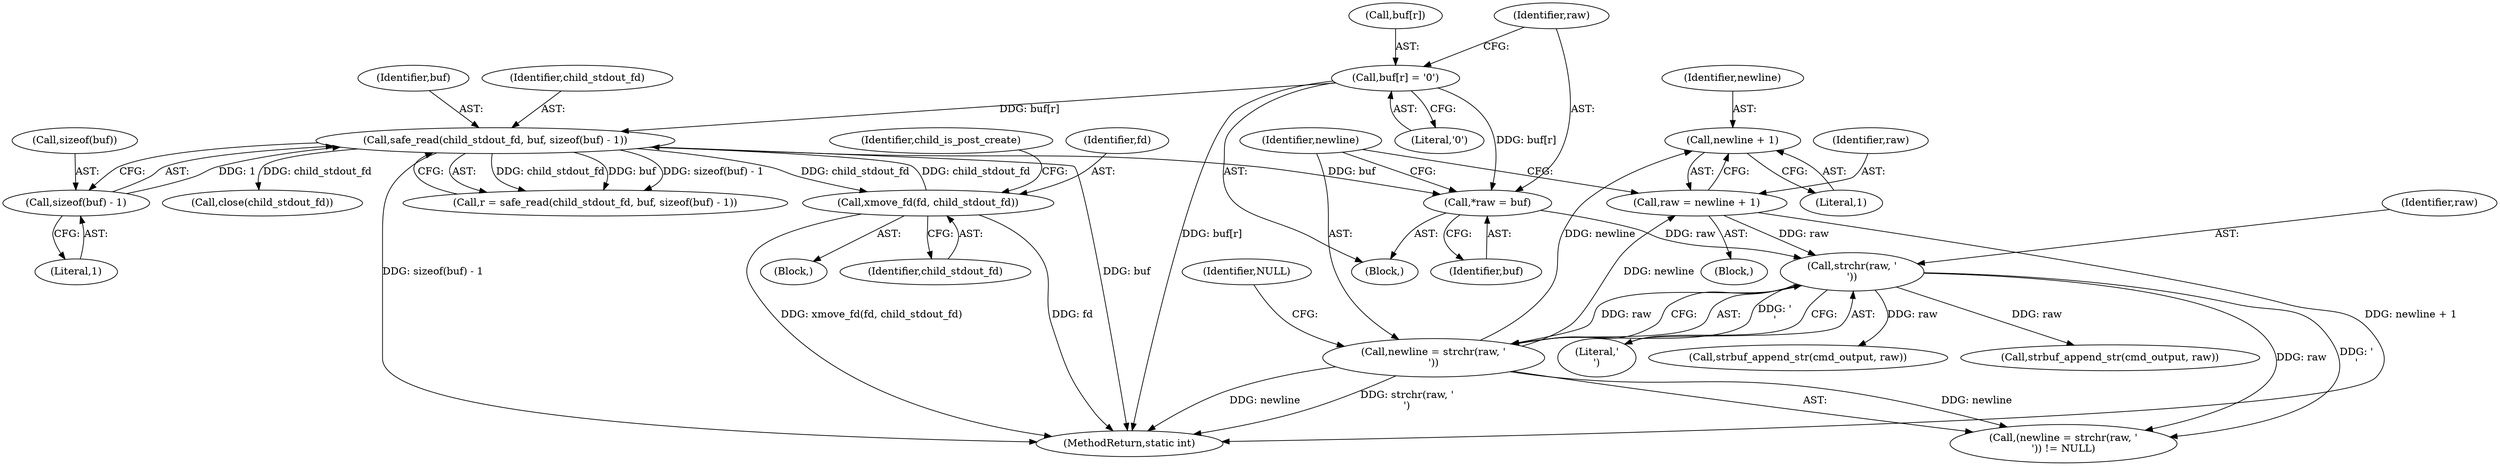 digraph "0_abrt_8939398b82006ba1fec4ed491339fc075f43fc7c_0@pointer" {
"1000269" [label="(Call,newline + 1)"];
"1000224" [label="(Call,newline = strchr(raw, '\n'))"];
"1000226" [label="(Call,strchr(raw, '\n'))"];
"1000218" [label="(Call,*raw = buf)"];
"1000212" [label="(Call,buf[r] = '\0')"];
"1000200" [label="(Call,safe_read(child_stdout_fd, buf, sizeof(buf) - 1))"];
"1000469" [label="(Call,xmove_fd(fd, child_stdout_fd))"];
"1000203" [label="(Call,sizeof(buf) - 1)"];
"1000267" [label="(Call,raw = newline + 1)"];
"1000268" [label="(Identifier,raw)"];
"1000220" [label="(Identifier,buf)"];
"1000201" [label="(Identifier,child_stdout_fd)"];
"1000269" [label="(Call,newline + 1)"];
"1000228" [label="(Literal,'\n')"];
"1000227" [label="(Identifier,raw)"];
"1000229" [label="(Identifier,NULL)"];
"1000203" [label="(Call,sizeof(buf) - 1)"];
"1000216" [label="(Literal,'\0')"];
"1000271" [label="(Literal,1)"];
"1000224" [label="(Call,newline = strchr(raw, '\n'))"];
"1000226" [label="(Call,strchr(raw, '\n'))"];
"1000218" [label="(Call,*raw = buf)"];
"1000206" [label="(Literal,1)"];
"1000270" [label="(Identifier,newline)"];
"1000225" [label="(Identifier,newline)"];
"1000192" [label="(Block,)"];
"1000202" [label="(Identifier,buf)"];
"1000471" [label="(Identifier,child_stdout_fd)"];
"1000200" [label="(Call,safe_read(child_stdout_fd, buf, sizeof(buf) - 1))"];
"1000235" [label="(Call,strbuf_append_str(cmd_output, raw))"];
"1000213" [label="(Call,buf[r])"];
"1000219" [label="(Identifier,raw)"];
"1000267" [label="(Call,raw = newline + 1)"];
"1000473" [label="(Identifier,child_is_post_create)"];
"1000272" [label="(Call,strbuf_append_str(cmd_output, raw))"];
"1000204" [label="(Call,sizeof(buf))"];
"1000494" [label="(Call,close(child_stdout_fd))"];
"1000470" [label="(Identifier,fd)"];
"1000212" [label="(Call,buf[r] = '\0')"];
"1000498" [label="(MethodReturn,static int)"];
"1000198" [label="(Call,r = safe_read(child_stdout_fd, buf, sizeof(buf) - 1))"];
"1000230" [label="(Block,)"];
"1000133" [label="(Block,)"];
"1000223" [label="(Call,(newline = strchr(raw, '\n')) != NULL)"];
"1000469" [label="(Call,xmove_fd(fd, child_stdout_fd))"];
"1000269" -> "1000267"  [label="AST: "];
"1000269" -> "1000271"  [label="CFG: "];
"1000270" -> "1000269"  [label="AST: "];
"1000271" -> "1000269"  [label="AST: "];
"1000267" -> "1000269"  [label="CFG: "];
"1000224" -> "1000269"  [label="DDG: newline"];
"1000224" -> "1000223"  [label="AST: "];
"1000224" -> "1000226"  [label="CFG: "];
"1000225" -> "1000224"  [label="AST: "];
"1000226" -> "1000224"  [label="AST: "];
"1000229" -> "1000224"  [label="CFG: "];
"1000224" -> "1000498"  [label="DDG: newline"];
"1000224" -> "1000498"  [label="DDG: strchr(raw, '\n')"];
"1000224" -> "1000223"  [label="DDG: newline"];
"1000226" -> "1000224"  [label="DDG: raw"];
"1000226" -> "1000224"  [label="DDG: '\n'"];
"1000224" -> "1000267"  [label="DDG: newline"];
"1000226" -> "1000228"  [label="CFG: "];
"1000227" -> "1000226"  [label="AST: "];
"1000228" -> "1000226"  [label="AST: "];
"1000226" -> "1000223"  [label="DDG: raw"];
"1000226" -> "1000223"  [label="DDG: '\n'"];
"1000218" -> "1000226"  [label="DDG: raw"];
"1000267" -> "1000226"  [label="DDG: raw"];
"1000226" -> "1000235"  [label="DDG: raw"];
"1000226" -> "1000272"  [label="DDG: raw"];
"1000218" -> "1000192"  [label="AST: "];
"1000218" -> "1000220"  [label="CFG: "];
"1000219" -> "1000218"  [label="AST: "];
"1000220" -> "1000218"  [label="AST: "];
"1000225" -> "1000218"  [label="CFG: "];
"1000212" -> "1000218"  [label="DDG: buf[r]"];
"1000200" -> "1000218"  [label="DDG: buf"];
"1000212" -> "1000192"  [label="AST: "];
"1000212" -> "1000216"  [label="CFG: "];
"1000213" -> "1000212"  [label="AST: "];
"1000216" -> "1000212"  [label="AST: "];
"1000219" -> "1000212"  [label="CFG: "];
"1000212" -> "1000498"  [label="DDG: buf[r]"];
"1000212" -> "1000200"  [label="DDG: buf[r]"];
"1000200" -> "1000198"  [label="AST: "];
"1000200" -> "1000203"  [label="CFG: "];
"1000201" -> "1000200"  [label="AST: "];
"1000202" -> "1000200"  [label="AST: "];
"1000203" -> "1000200"  [label="AST: "];
"1000198" -> "1000200"  [label="CFG: "];
"1000200" -> "1000498"  [label="DDG: sizeof(buf) - 1"];
"1000200" -> "1000498"  [label="DDG: buf"];
"1000200" -> "1000198"  [label="DDG: child_stdout_fd"];
"1000200" -> "1000198"  [label="DDG: buf"];
"1000200" -> "1000198"  [label="DDG: sizeof(buf) - 1"];
"1000469" -> "1000200"  [label="DDG: child_stdout_fd"];
"1000203" -> "1000200"  [label="DDG: 1"];
"1000200" -> "1000469"  [label="DDG: child_stdout_fd"];
"1000200" -> "1000494"  [label="DDG: child_stdout_fd"];
"1000469" -> "1000133"  [label="AST: "];
"1000469" -> "1000471"  [label="CFG: "];
"1000470" -> "1000469"  [label="AST: "];
"1000471" -> "1000469"  [label="AST: "];
"1000473" -> "1000469"  [label="CFG: "];
"1000469" -> "1000498"  [label="DDG: xmove_fd(fd, child_stdout_fd)"];
"1000469" -> "1000498"  [label="DDG: fd"];
"1000203" -> "1000206"  [label="CFG: "];
"1000204" -> "1000203"  [label="AST: "];
"1000206" -> "1000203"  [label="AST: "];
"1000267" -> "1000230"  [label="AST: "];
"1000268" -> "1000267"  [label="AST: "];
"1000225" -> "1000267"  [label="CFG: "];
"1000267" -> "1000498"  [label="DDG: newline + 1"];
}
